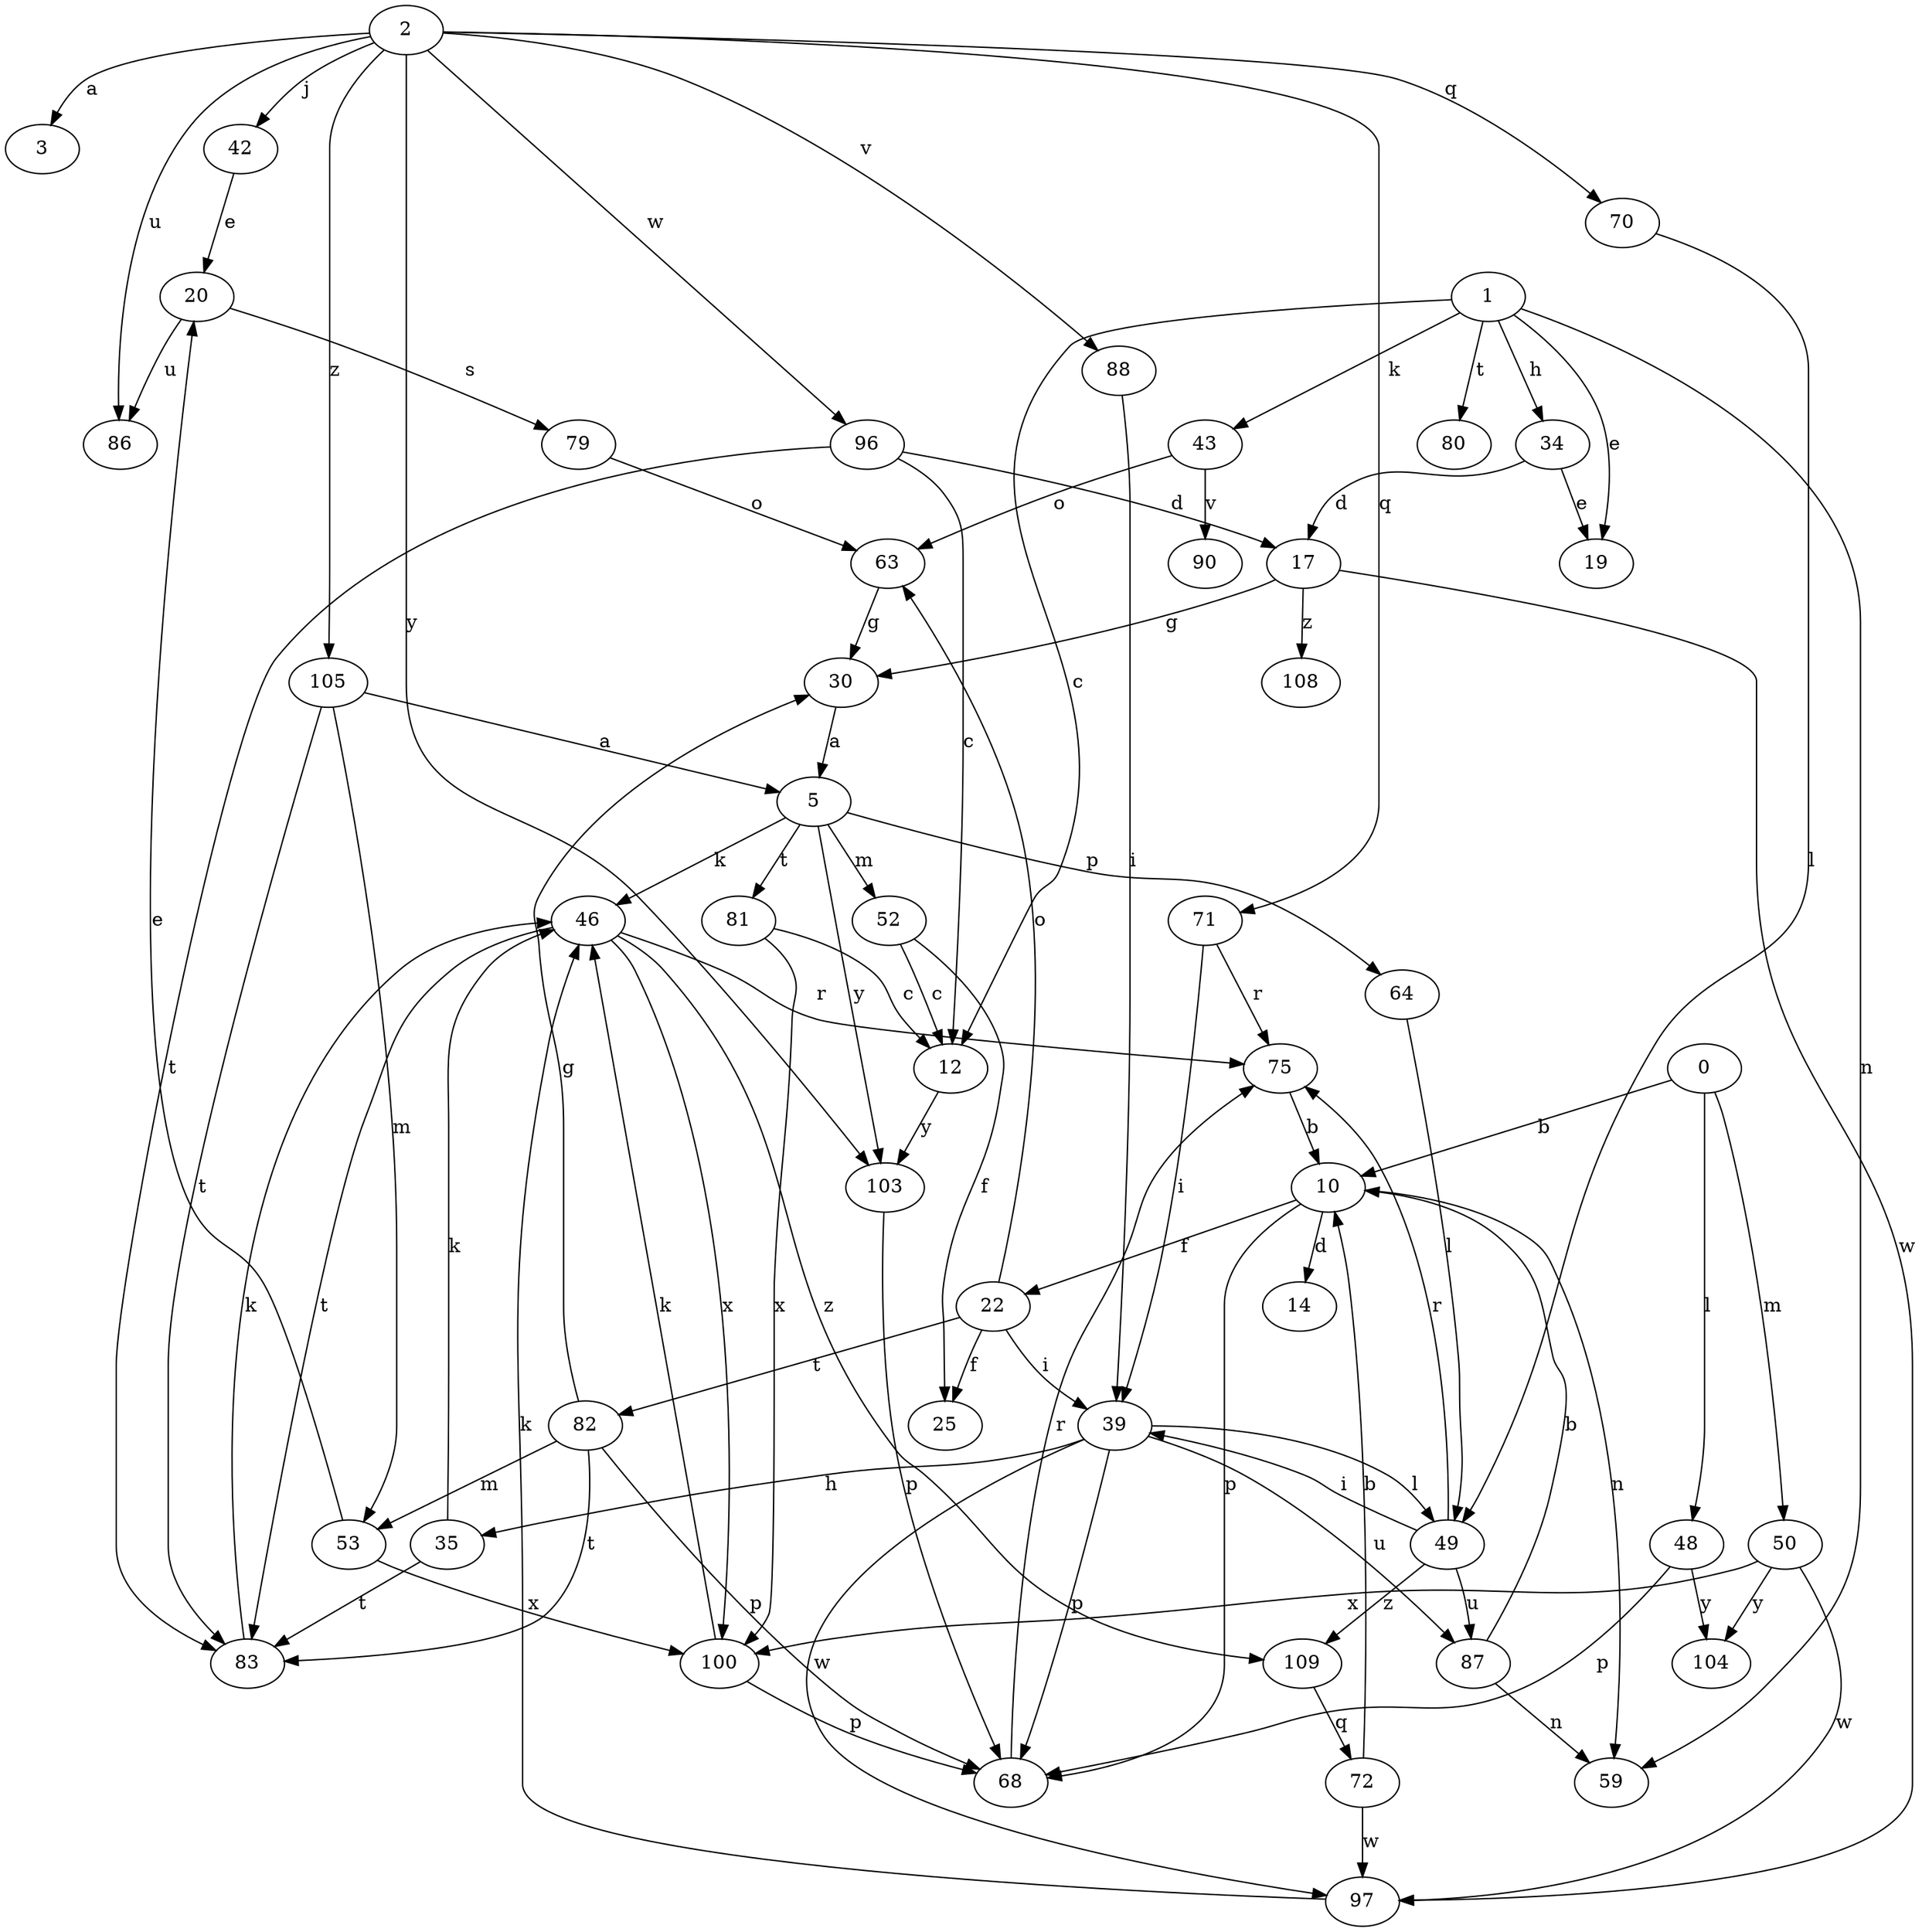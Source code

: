strict digraph  {
2;
3;
5;
10;
12;
14;
17;
19;
20;
0;
22;
25;
30;
34;
35;
1;
39;
42;
43;
46;
48;
49;
50;
52;
53;
59;
63;
64;
68;
70;
71;
72;
75;
79;
80;
81;
82;
83;
86;
87;
88;
90;
96;
97;
100;
103;
104;
105;
108;
109;
2 -> 3  [label=a];
2 -> 42  [label=j];
2 -> 70  [label=q];
2 -> 71  [label=q];
2 -> 86  [label=u];
2 -> 88  [label=v];
2 -> 96  [label=w];
2 -> 103  [label=y];
2 -> 105  [label=z];
5 -> 46  [label=k];
5 -> 52  [label=m];
5 -> 64  [label=p];
5 -> 81  [label=t];
5 -> 103  [label=y];
10 -> 14  [label=d];
10 -> 22  [label=f];
10 -> 59  [label=n];
10 -> 68  [label=p];
12 -> 103  [label=y];
17 -> 30  [label=g];
17 -> 97  [label=w];
17 -> 108  [label=z];
20 -> 79  [label=s];
20 -> 86  [label=u];
0 -> 10  [label=b];
0 -> 48  [label=l];
0 -> 50  [label=m];
22 -> 25  [label=f];
22 -> 39  [label=i];
22 -> 63  [label=o];
22 -> 82  [label=t];
30 -> 5  [label=a];
34 -> 17  [label=d];
34 -> 19  [label=e];
35 -> 46  [label=k];
35 -> 83  [label=t];
1 -> 12  [label=c];
1 -> 19  [label=e];
1 -> 34  [label=h];
1 -> 43  [label=k];
1 -> 59  [label=n];
1 -> 80  [label=t];
39 -> 35  [label=h];
39 -> 49  [label=l];
39 -> 68  [label=p];
39 -> 87  [label=u];
39 -> 97  [label=w];
42 -> 20  [label=e];
43 -> 63  [label=o];
43 -> 90  [label=v];
46 -> 75  [label=r];
46 -> 83  [label=t];
46 -> 100  [label=x];
46 -> 109  [label=z];
48 -> 68  [label=p];
48 -> 104  [label=y];
49 -> 39  [label=i];
49 -> 75  [label=r];
49 -> 87  [label=u];
49 -> 109  [label=z];
50 -> 97  [label=w];
50 -> 100  [label=x];
50 -> 104  [label=y];
52 -> 12  [label=c];
52 -> 25  [label=f];
53 -> 20  [label=e];
53 -> 100  [label=x];
63 -> 30  [label=g];
64 -> 49  [label=l];
68 -> 75  [label=r];
70 -> 49  [label=l];
71 -> 39  [label=i];
71 -> 75  [label=r];
72 -> 10  [label=b];
72 -> 97  [label=w];
75 -> 10  [label=b];
79 -> 63  [label=o];
81 -> 12  [label=c];
81 -> 100  [label=x];
82 -> 30  [label=g];
82 -> 53  [label=m];
82 -> 68  [label=p];
82 -> 83  [label=t];
83 -> 46  [label=k];
87 -> 10  [label=b];
87 -> 59  [label=n];
88 -> 39  [label=i];
96 -> 12  [label=c];
96 -> 17  [label=d];
96 -> 83  [label=t];
97 -> 46  [label=k];
100 -> 46  [label=k];
100 -> 68  [label=p];
103 -> 68  [label=p];
105 -> 5  [label=a];
105 -> 53  [label=m];
105 -> 83  [label=t];
109 -> 72  [label=q];
}
